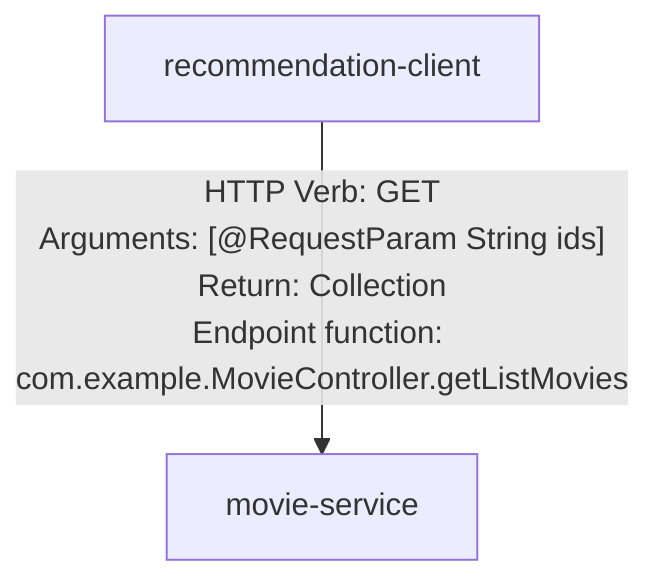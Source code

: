 graph TD
    recommendation-client-->|"HTTP Verb: GET<br/>Arguments: [@RequestParam String ids]<br/>Return: Collection<MovieDTO><br/>Endpoint function: com.example.MovieController.getListMovies"|movie-service